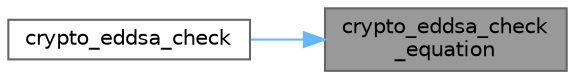 digraph "crypto_eddsa_check_equation"
{
 // LATEX_PDF_SIZE
  bgcolor="transparent";
  edge [fontname=Helvetica,fontsize=10,labelfontname=Helvetica,labelfontsize=10];
  node [fontname=Helvetica,fontsize=10,shape=box,height=0.2,width=0.4];
  rankdir="RL";
  Node1 [id="Node000001",label="crypto_eddsa_check\l_equation",height=0.2,width=0.4,color="gray40", fillcolor="grey60", style="filled", fontcolor="black",tooltip=" "];
  Node1 -> Node2 [id="edge1_Node000001_Node000002",dir="back",color="steelblue1",style="solid",tooltip=" "];
  Node2 [id="Node000002",label="crypto_eddsa_check",height=0.2,width=0.4,color="grey40", fillcolor="white", style="filled",URL="$monocypher_8c.html#a5a4bcec8a7d69385dba22a089ecb8f63",tooltip=" "];
}
